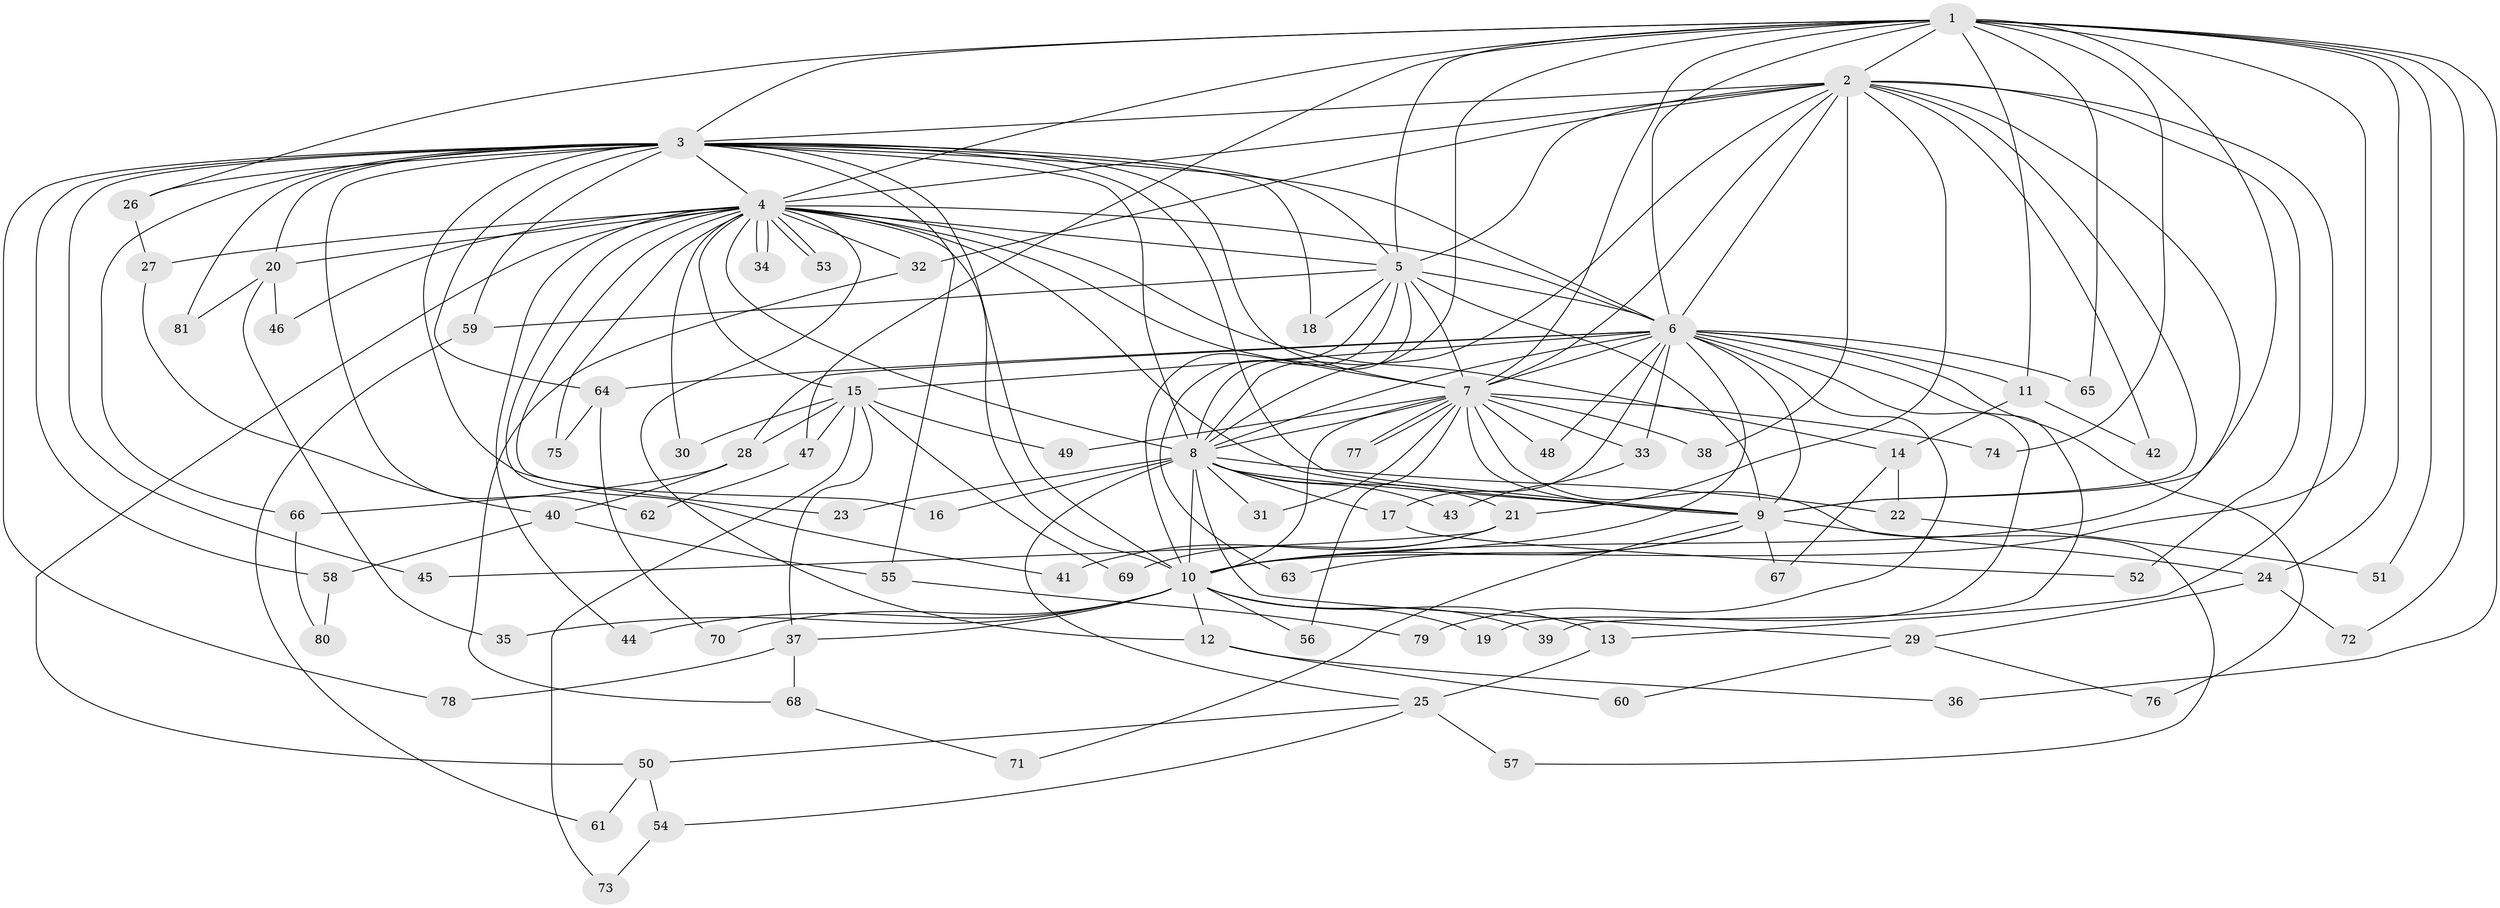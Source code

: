// coarse degree distribution, {23: 0.017543859649122806, 15: 0.03508771929824561, 18: 0.017543859649122806, 22: 0.017543859649122806, 21: 0.017543859649122806, 14: 0.017543859649122806, 4: 0.12280701754385964, 5: 0.05263157894736842, 8: 0.017543859649122806, 2: 0.47368421052631576, 3: 0.19298245614035087, 6: 0.017543859649122806}
// Generated by graph-tools (version 1.1) at 2025/51/02/27/25 19:51:42]
// undirected, 81 vertices, 187 edges
graph export_dot {
graph [start="1"]
  node [color=gray90,style=filled];
  1;
  2;
  3;
  4;
  5;
  6;
  7;
  8;
  9;
  10;
  11;
  12;
  13;
  14;
  15;
  16;
  17;
  18;
  19;
  20;
  21;
  22;
  23;
  24;
  25;
  26;
  27;
  28;
  29;
  30;
  31;
  32;
  33;
  34;
  35;
  36;
  37;
  38;
  39;
  40;
  41;
  42;
  43;
  44;
  45;
  46;
  47;
  48;
  49;
  50;
  51;
  52;
  53;
  54;
  55;
  56;
  57;
  58;
  59;
  60;
  61;
  62;
  63;
  64;
  65;
  66;
  67;
  68;
  69;
  70;
  71;
  72;
  73;
  74;
  75;
  76;
  77;
  78;
  79;
  80;
  81;
  1 -- 2;
  1 -- 3;
  1 -- 4;
  1 -- 5;
  1 -- 6;
  1 -- 7;
  1 -- 8;
  1 -- 9;
  1 -- 10;
  1 -- 11;
  1 -- 24;
  1 -- 26;
  1 -- 36;
  1 -- 47;
  1 -- 51;
  1 -- 65;
  1 -- 72;
  1 -- 74;
  2 -- 3;
  2 -- 4;
  2 -- 5;
  2 -- 6;
  2 -- 7;
  2 -- 8;
  2 -- 9;
  2 -- 10;
  2 -- 13;
  2 -- 21;
  2 -- 32;
  2 -- 38;
  2 -- 42;
  2 -- 52;
  3 -- 4;
  3 -- 5;
  3 -- 6;
  3 -- 7;
  3 -- 8;
  3 -- 9;
  3 -- 10;
  3 -- 18;
  3 -- 20;
  3 -- 23;
  3 -- 26;
  3 -- 45;
  3 -- 55;
  3 -- 58;
  3 -- 59;
  3 -- 62;
  3 -- 64;
  3 -- 66;
  3 -- 78;
  3 -- 81;
  4 -- 5;
  4 -- 6;
  4 -- 7;
  4 -- 8;
  4 -- 9;
  4 -- 10;
  4 -- 12;
  4 -- 14;
  4 -- 15;
  4 -- 16;
  4 -- 20;
  4 -- 27;
  4 -- 30;
  4 -- 32;
  4 -- 34;
  4 -- 34;
  4 -- 41;
  4 -- 44;
  4 -- 46;
  4 -- 50;
  4 -- 53;
  4 -- 53;
  4 -- 75;
  5 -- 6;
  5 -- 7;
  5 -- 8;
  5 -- 9;
  5 -- 10;
  5 -- 18;
  5 -- 59;
  5 -- 63;
  6 -- 7;
  6 -- 8;
  6 -- 9;
  6 -- 10;
  6 -- 11;
  6 -- 15;
  6 -- 17;
  6 -- 19;
  6 -- 28;
  6 -- 33;
  6 -- 39;
  6 -- 48;
  6 -- 64;
  6 -- 65;
  6 -- 76;
  6 -- 79;
  7 -- 8;
  7 -- 9;
  7 -- 10;
  7 -- 31;
  7 -- 33;
  7 -- 38;
  7 -- 48;
  7 -- 49;
  7 -- 56;
  7 -- 57;
  7 -- 74;
  7 -- 77;
  7 -- 77;
  8 -- 9;
  8 -- 10;
  8 -- 16;
  8 -- 17;
  8 -- 21;
  8 -- 22;
  8 -- 23;
  8 -- 25;
  8 -- 29;
  8 -- 31;
  8 -- 43;
  9 -- 10;
  9 -- 24;
  9 -- 63;
  9 -- 67;
  9 -- 71;
  10 -- 12;
  10 -- 13;
  10 -- 19;
  10 -- 35;
  10 -- 37;
  10 -- 39;
  10 -- 44;
  10 -- 56;
  10 -- 70;
  11 -- 14;
  11 -- 42;
  12 -- 36;
  12 -- 60;
  13 -- 25;
  14 -- 22;
  14 -- 67;
  15 -- 28;
  15 -- 30;
  15 -- 37;
  15 -- 47;
  15 -- 49;
  15 -- 69;
  15 -- 73;
  17 -- 52;
  20 -- 35;
  20 -- 46;
  20 -- 81;
  21 -- 41;
  21 -- 45;
  21 -- 69;
  22 -- 51;
  24 -- 29;
  24 -- 72;
  25 -- 50;
  25 -- 54;
  25 -- 57;
  26 -- 27;
  27 -- 40;
  28 -- 40;
  28 -- 66;
  29 -- 60;
  29 -- 76;
  32 -- 68;
  33 -- 43;
  37 -- 68;
  37 -- 78;
  40 -- 55;
  40 -- 58;
  47 -- 62;
  50 -- 54;
  50 -- 61;
  54 -- 73;
  55 -- 79;
  58 -- 80;
  59 -- 61;
  64 -- 70;
  64 -- 75;
  66 -- 80;
  68 -- 71;
}
